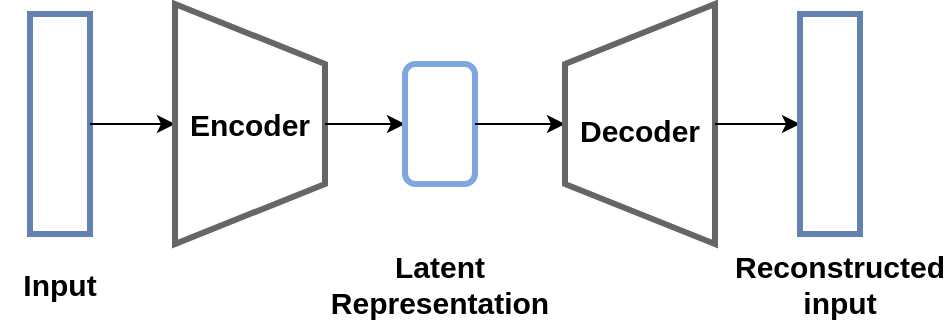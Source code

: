 <mxfile version="16.0.3" type="device"><diagram id="gPC-wXyMWtX9MuFEne3l" name="Page-1"><mxGraphModel dx="1102" dy="545" grid="1" gridSize="10" guides="1" tooltips="1" connect="1" arrows="1" fold="1" page="1" pageScale="1" pageWidth="850" pageHeight="1100" math="0" shadow="0"><root><mxCell id="0"/><mxCell id="1" parent="0"/><mxCell id="tZrD1JF6HILmncLXpwSY-1" value="" style="rounded=0;whiteSpace=wrap;html=1;strokeWidth=3;strokeColor=#6382B0;" vertex="1" parent="1"><mxGeometry x="235" y="200" width="30" height="110" as="geometry"/></mxCell><mxCell id="tZrD1JF6HILmncLXpwSY-2" value="" style="endArrow=classic;html=1;rounded=0;exitX=1;exitY=0.5;exitDx=0;exitDy=0;" edge="1" parent="1" source="tZrD1JF6HILmncLXpwSY-1" target="tZrD1JF6HILmncLXpwSY-3"><mxGeometry width="50" height="50" relative="1" as="geometry"><mxPoint x="385" y="310" as="sourcePoint"/><mxPoint x="305" y="255" as="targetPoint"/></mxGeometry></mxCell><mxCell id="tZrD1JF6HILmncLXpwSY-3" value="" style="shape=trapezoid;perimeter=trapezoidPerimeter;whiteSpace=wrap;html=1;fixedSize=1;size=30;rotation=90;strokeWidth=3;fillColor=none;strokeColor=#666666;" vertex="1" parent="1"><mxGeometry x="285" y="217.5" width="120" height="75" as="geometry"/></mxCell><mxCell id="tZrD1JF6HILmncLXpwSY-5" value="&lt;b&gt;&lt;font style=&quot;font-size: 15px&quot;&gt;Encoder&lt;/font&gt;&lt;/b&gt;" style="text;html=1;strokeColor=none;fillColor=none;align=center;verticalAlign=middle;whiteSpace=wrap;rounded=0;fontSize=12;" vertex="1" parent="1"><mxGeometry x="315" y="240" width="60" height="30" as="geometry"/></mxCell><mxCell id="tZrD1JF6HILmncLXpwSY-6" value="" style="endArrow=classic;html=1;rounded=0;fontSize=15;exitX=0.5;exitY=0;exitDx=0;exitDy=0;" edge="1" parent="1" source="tZrD1JF6HILmncLXpwSY-3" target="tZrD1JF6HILmncLXpwSY-7"><mxGeometry width="50" height="50" relative="1" as="geometry"><mxPoint x="400" y="310" as="sourcePoint"/><mxPoint x="430" y="255" as="targetPoint"/></mxGeometry></mxCell><mxCell id="tZrD1JF6HILmncLXpwSY-7" value="" style="rounded=1;whiteSpace=wrap;html=1;fontSize=15;strokeWidth=3;fillColor=none;rotation=90;strokeColor=#7EA6E0;" vertex="1" parent="1"><mxGeometry x="410" y="237.5" width="60" height="35" as="geometry"/></mxCell><mxCell id="tZrD1JF6HILmncLXpwSY-8" value="" style="endArrow=classic;html=1;rounded=0;fontSize=15;exitX=0.5;exitY=0;exitDx=0;exitDy=0;entryX=0.5;entryY=0;entryDx=0;entryDy=0;" edge="1" parent="1" source="tZrD1JF6HILmncLXpwSY-7" target="tZrD1JF6HILmncLXpwSY-9"><mxGeometry width="50" height="50" relative="1" as="geometry"><mxPoint x="400" y="310" as="sourcePoint"/><mxPoint x="490" y="255" as="targetPoint"/></mxGeometry></mxCell><mxCell id="tZrD1JF6HILmncLXpwSY-9" value="" style="shape=trapezoid;perimeter=trapezoidPerimeter;whiteSpace=wrap;html=1;fixedSize=1;size=30;rotation=-90;strokeWidth=3;fillColor=none;strokeColor=#666666;" vertex="1" parent="1"><mxGeometry x="480" y="217.5" width="120" height="75" as="geometry"/></mxCell><mxCell id="tZrD1JF6HILmncLXpwSY-11" value="&lt;div&gt;&lt;b&gt;&lt;font style=&quot;font-size: 15px&quot;&gt;Decoder&lt;/font&gt;&lt;/b&gt;&lt;/div&gt;" style="text;html=1;strokeColor=none;fillColor=none;align=center;verticalAlign=middle;whiteSpace=wrap;rounded=0;fontSize=12;" vertex="1" parent="1"><mxGeometry x="510" y="242.5" width="60" height="30" as="geometry"/></mxCell><mxCell id="tZrD1JF6HILmncLXpwSY-12" value="" style="endArrow=classic;html=1;rounded=0;fontSize=15;exitX=0.5;exitY=1;exitDx=0;exitDy=0;" edge="1" parent="1" source="tZrD1JF6HILmncLXpwSY-9"><mxGeometry width="50" height="50" relative="1" as="geometry"><mxPoint x="420" y="310" as="sourcePoint"/><mxPoint x="620" y="255" as="targetPoint"/></mxGeometry></mxCell><mxCell id="tZrD1JF6HILmncLXpwSY-13" value="" style="rounded=0;whiteSpace=wrap;html=1;strokeWidth=3;strokeColor=#6382B0;" vertex="1" parent="1"><mxGeometry x="620" y="200" width="30" height="110" as="geometry"/></mxCell><mxCell id="tZrD1JF6HILmncLXpwSY-15" value="&lt;b&gt;Input&lt;/b&gt;" style="text;html=1;strokeColor=none;fillColor=none;align=center;verticalAlign=middle;whiteSpace=wrap;rounded=0;fontSize=15;" vertex="1" parent="1"><mxGeometry x="220" y="320" width="60" height="30" as="geometry"/></mxCell><mxCell id="tZrD1JF6HILmncLXpwSY-16" value="&lt;div&gt;&lt;b&gt;Latent&lt;/b&gt;&lt;/div&gt;&lt;div&gt;&lt;b&gt;Representation&lt;br&gt;&lt;/b&gt;&lt;/div&gt;" style="text;html=1;strokeColor=none;fillColor=none;align=center;verticalAlign=middle;whiteSpace=wrap;rounded=0;fontSize=15;" vertex="1" parent="1"><mxGeometry x="410" y="320" width="60" height="30" as="geometry"/></mxCell><mxCell id="tZrD1JF6HILmncLXpwSY-18" value="&lt;div&gt;&lt;b&gt;Reconstructed&lt;/b&gt;&lt;/div&gt;&lt;div&gt;&lt;b&gt;input&lt;br&gt;&lt;/b&gt;&lt;/div&gt;" style="text;html=1;strokeColor=none;fillColor=none;align=center;verticalAlign=middle;whiteSpace=wrap;rounded=0;fontSize=15;" vertex="1" parent="1"><mxGeometry x="610" y="320" width="60" height="30" as="geometry"/></mxCell></root></mxGraphModel></diagram></mxfile>